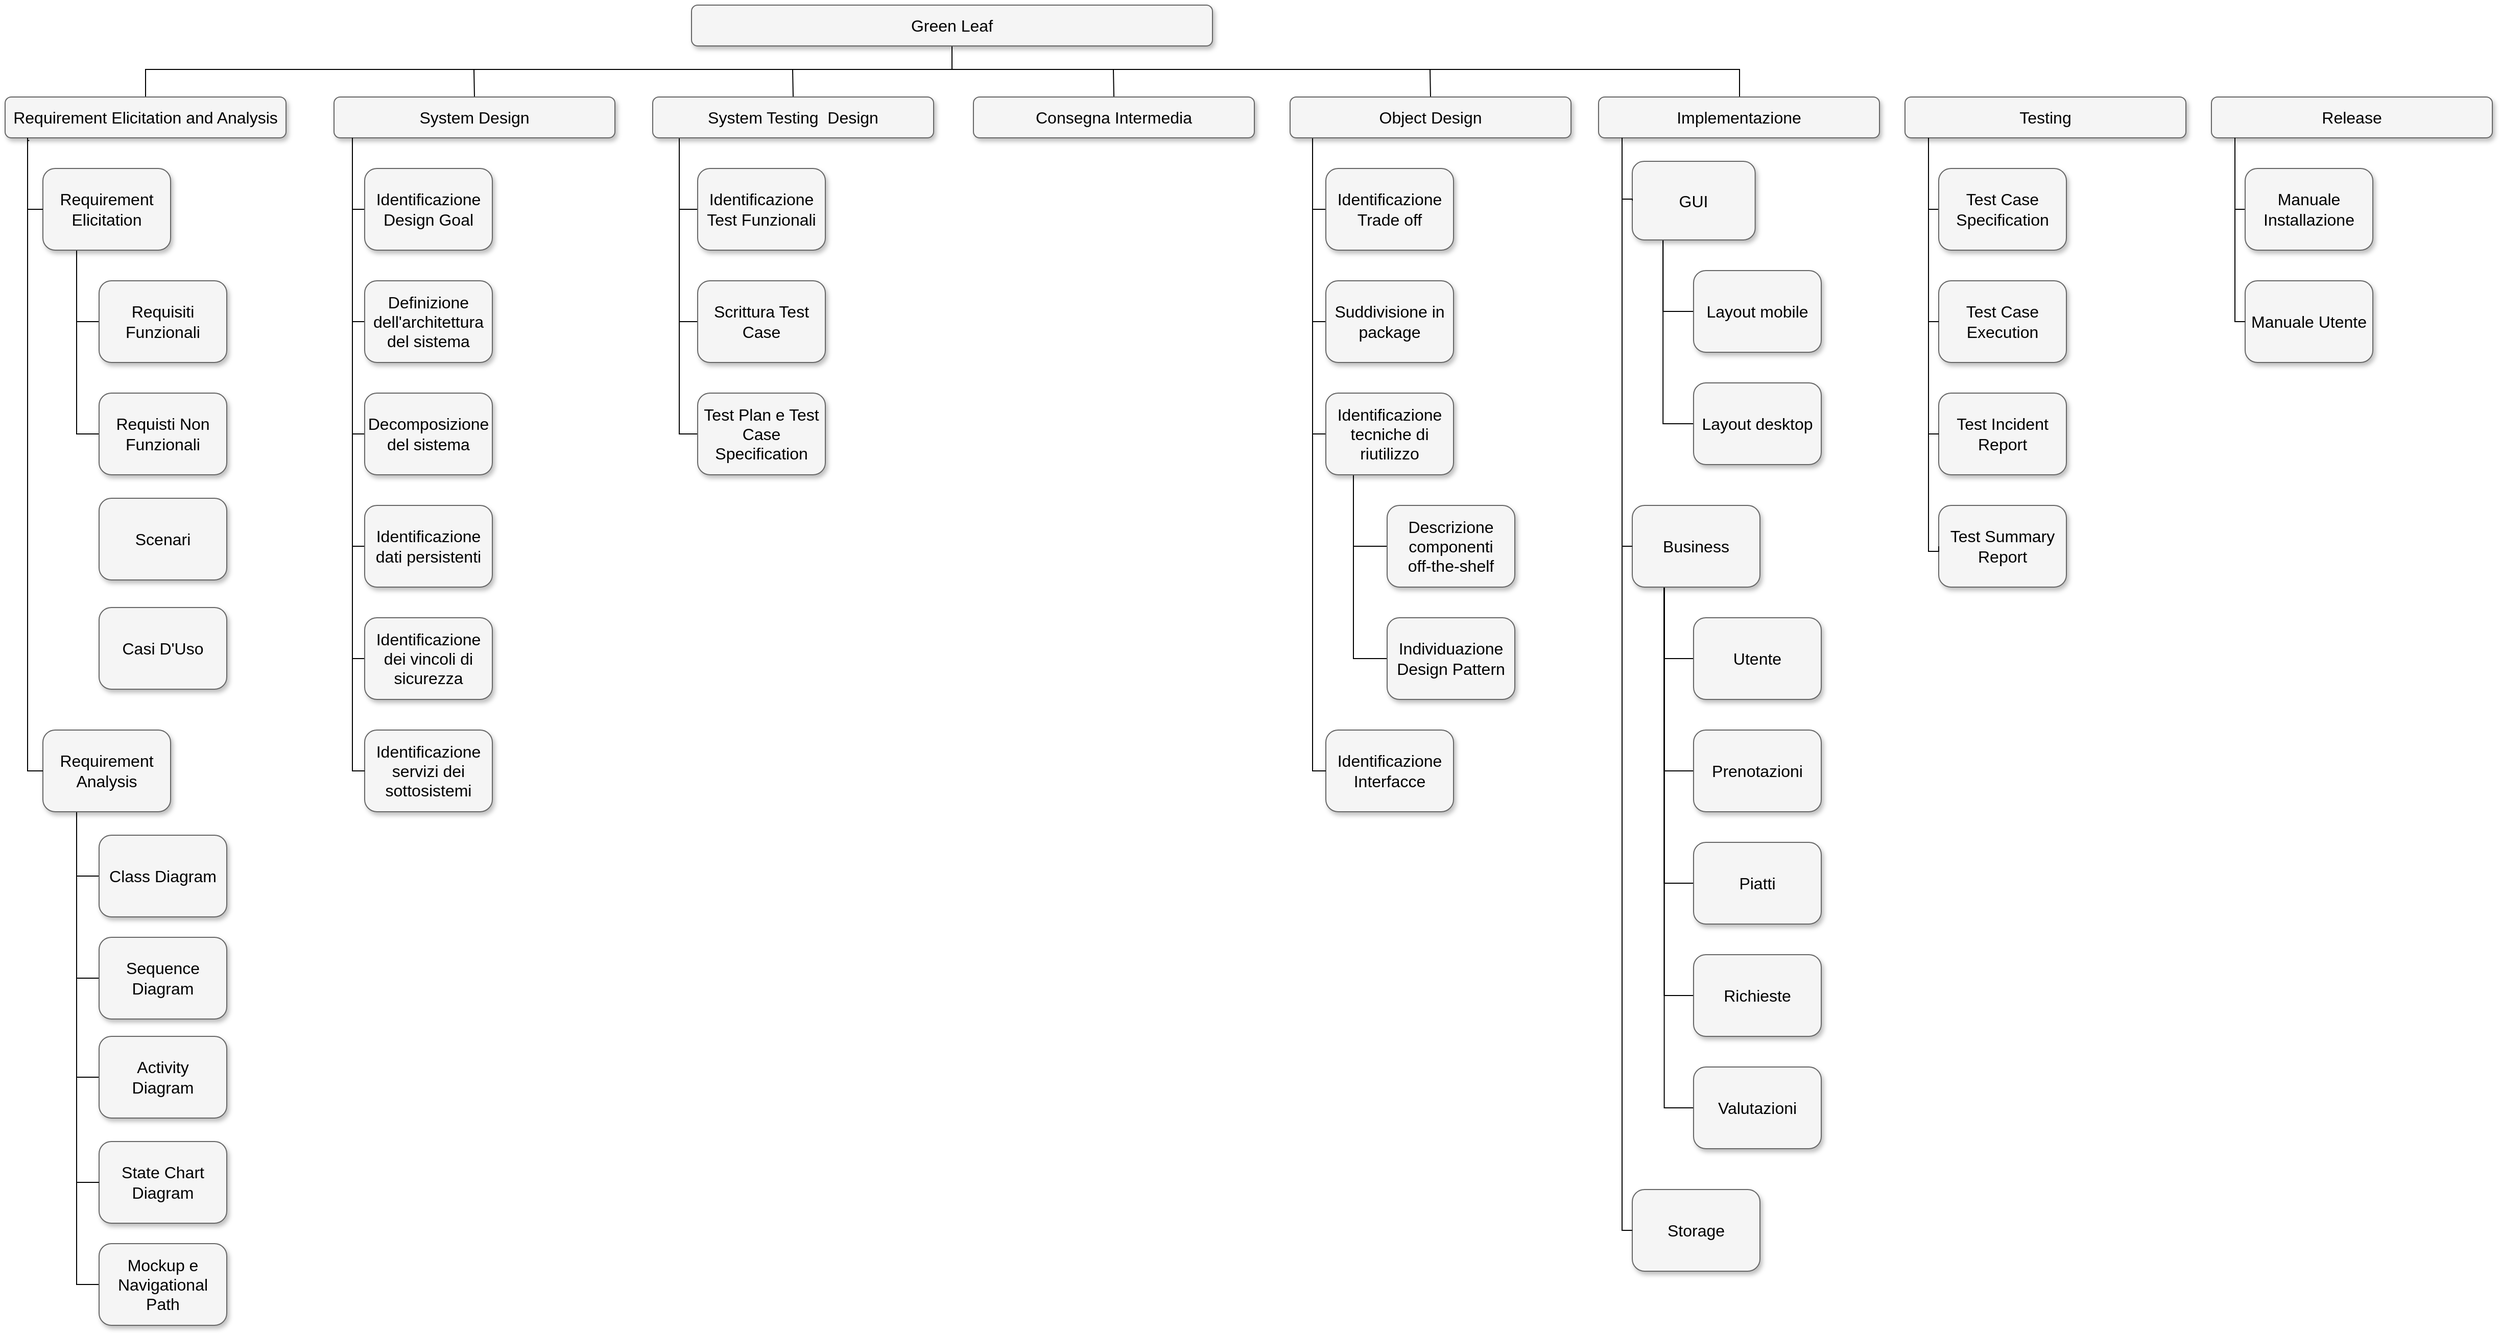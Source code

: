 <mxfile version="20.5.3" type="device"><diagram name="Page-1" id="b98fa263-6416-c6ec-5b7d-78bf54ef71d0"><mxGraphModel dx="1577" dy="982" grid="1" gridSize="10" guides="1" tooltips="1" connect="1" arrows="1" fold="1" page="1" pageScale="1.5" pageWidth="1654" pageHeight="1169" background="#ffffff" math="0" shadow="0"><root><mxCell id="0" style=";html=1;"/><mxCell id="1" style=";html=1;" parent="0"/><mxCell id="QLeLLPufpNtnHvHfmXkB-13" style="edgeStyle=orthogonalEdgeStyle;rounded=0;orthogonalLoop=1;jettySize=auto;html=1;exitX=0.5;exitY=1;exitDx=0;exitDy=0;endArrow=none;endFill=0;" parent="1" source="303ed1de8c2c98b4-4" target="303ed1de8c2c98b4-8" edge="1"><mxGeometry relative="1" as="geometry"><Array as="points"><mxPoint x="947" y="273"/><mxPoint x="1718" y="273"/></Array></mxGeometry></mxCell><mxCell id="QLeLLPufpNtnHvHfmXkB-15" style="edgeStyle=orthogonalEdgeStyle;rounded=0;orthogonalLoop=1;jettySize=auto;html=1;exitX=0.5;exitY=1;exitDx=0;exitDy=0;entryX=0.5;entryY=0;entryDx=0;entryDy=0;endArrow=none;endFill=0;" parent="1" source="303ed1de8c2c98b4-4" target="303ed1de8c2c98b4-7" edge="1"><mxGeometry relative="1" as="geometry"><Array as="points"><mxPoint x="947" y="273"/><mxPoint x="158" y="273"/></Array></mxGeometry></mxCell><mxCell id="303ed1de8c2c98b4-4" value="Green Leaf" style="whiteSpace=wrap;html=1;rounded=1;shadow=1;strokeWidth=1;fontSize=16;align=center;fillColor=#f5f5f5;strokeColor=#666666;" parent="1" vertex="1"><mxGeometry x="692" y="210" width="510" height="40" as="geometry"/></mxCell><mxCell id="KwDoxbNSl7BmqgGzG9u1-25" style="edgeStyle=orthogonalEdgeStyle;rounded=0;orthogonalLoop=1;jettySize=auto;html=1;exitX=0.5;exitY=0;exitDx=0;exitDy=0;endArrow=none;endFill=0;" edge="1" parent="1" source="303ed1de8c2c98b4-5"><mxGeometry relative="1" as="geometry"><mxPoint x="479" y="273" as="targetPoint"/></mxGeometry></mxCell><mxCell id="303ed1de8c2c98b4-5" value="System Design" style="whiteSpace=wrap;html=1;rounded=1;shadow=1;strokeWidth=1;fontSize=16;align=center;fillColor=#f5f5f5;strokeColor=#666666;" parent="1" vertex="1"><mxGeometry x="342" y="300" width="275" height="40" as="geometry"/></mxCell><mxCell id="KwDoxbNSl7BmqgGzG9u1-32" style="edgeStyle=orthogonalEdgeStyle;rounded=0;orthogonalLoop=1;jettySize=auto;html=1;exitX=0.5;exitY=0;exitDx=0;exitDy=0;endArrow=none;endFill=0;" edge="1" parent="1" source="303ed1de8c2c98b4-6"><mxGeometry relative="1" as="geometry"><mxPoint x="1415" y="273" as="targetPoint"/></mxGeometry></mxCell><mxCell id="303ed1de8c2c98b4-7" value="Requirement Elicitation and Analysis" style="whiteSpace=wrap;html=1;rounded=1;shadow=1;strokeWidth=1;fontSize=16;align=center;fillColor=#f5f5f5;strokeColor=#666666;" parent="1" vertex="1"><mxGeometry x="20" y="300" width="275" height="40" as="geometry"/></mxCell><mxCell id="303ed1de8c2c98b4-8" value="Implementazione" style="whiteSpace=wrap;html=1;rounded=1;shadow=1;strokeWidth=1;fontSize=16;align=center;fillColor=#f5f5f5;strokeColor=#666666;" parent="1" vertex="1"><mxGeometry x="1580" y="300" width="275" height="40" as="geometry"/></mxCell><mxCell id="303ed1de8c2c98b4-9" value="Testing" style="whiteSpace=wrap;html=1;rounded=1;shadow=1;strokeWidth=1;fontSize=16;align=center;fillColor=#f5f5f5;strokeColor=#666666;" parent="1" vertex="1"><mxGeometry x="1880" y="300" width="275" height="40" as="geometry"/></mxCell><mxCell id="ctWxwHYvUhG39G6u4QSS-8" style="edgeStyle=orthogonalEdgeStyle;rounded=0;orthogonalLoop=1;jettySize=auto;html=1;exitX=0.25;exitY=1;exitDx=0;exitDy=0;entryX=0;entryY=0.5;entryDx=0;entryDy=0;endArrow=none;endFill=0;" parent="1" source="303ed1de8c2c98b4-15" target="303ed1de8c2c98b4-69" edge="1"><mxGeometry relative="1" as="geometry"><Array as="points"><mxPoint x="90" y="450"/><mxPoint x="90" y="630"/></Array></mxGeometry></mxCell><mxCell id="303ed1de8c2c98b4-15" value="Requirement&lt;br&gt;Elicitation" style="whiteSpace=wrap;html=1;rounded=1;shadow=1;strokeWidth=1;fontSize=16;align=center;fillColor=#f5f5f5;strokeColor=#666666;" parent="1" vertex="1"><mxGeometry x="57" y="370" width="125" height="80" as="geometry"/></mxCell><mxCell id="303ed1de8c2c98b4-69" value="Requisti Non Funzionali" style="whiteSpace=wrap;html=1;rounded=1;shadow=1;strokeWidth=1;fontSize=16;align=center;fillColor=#f5f5f5;strokeColor=#666666;" parent="1" vertex="1"><mxGeometry x="112" y="590" width="125" height="80" as="geometry"/></mxCell><mxCell id="KwDoxbNSl7BmqgGzG9u1-44" style="edgeStyle=orthogonalEdgeStyle;rounded=0;orthogonalLoop=1;jettySize=auto;html=1;exitX=0;exitY=0.5;exitDx=0;exitDy=0;endArrow=none;endFill=0;" edge="1" parent="1" source="303ed1de8c2c98b4-70"><mxGeometry relative="1" as="geometry"><mxPoint x="90" y="520" as="targetPoint"/></mxGeometry></mxCell><mxCell id="303ed1de8c2c98b4-70" value="Requisiti Funzionali" style="whiteSpace=wrap;html=1;rounded=1;shadow=1;strokeWidth=1;fontSize=16;align=center;fillColor=#f5f5f5;strokeColor=#666666;" parent="1" vertex="1"><mxGeometry x="112" y="480" width="125" height="80" as="geometry"/></mxCell><mxCell id="303ed1de8c2c98b4-99" style="edgeStyle=orthogonalEdgeStyle;html=1;startSize=6;endFill=0;endSize=6;strokeWidth=1;fontSize=16;rounded=0;endArrow=none;entryX=0;entryY=0.5;entryDx=0;entryDy=0;" parent="1" source="303ed1de8c2c98b4-7" target="303ed1de8c2c98b4-15" edge="1"><mxGeometry relative="1" as="geometry"><Array as="points"><mxPoint x="42" y="410"/></Array></mxGeometry></mxCell><mxCell id="ctWxwHYvUhG39G6u4QSS-23" style="edgeStyle=orthogonalEdgeStyle;rounded=0;orthogonalLoop=1;jettySize=auto;html=1;exitX=0.25;exitY=1;exitDx=0;exitDy=0;entryX=0;entryY=0.5;entryDx=0;entryDy=0;endArrow=none;endFill=0;" parent="1" source="ctWxwHYvUhG39G6u4QSS-10" target="ctWxwHYvUhG39G6u4QSS-22" edge="1"><mxGeometry relative="1" as="geometry"><Array as="points"><mxPoint x="90" y="1000"/><mxPoint x="90" y="1463"/></Array></mxGeometry></mxCell><mxCell id="ctWxwHYvUhG39G6u4QSS-10" value="Requirement&lt;br&gt;Analysis" style="whiteSpace=wrap;html=1;rounded=1;shadow=1;strokeWidth=1;fontSize=16;align=center;fillColor=#f5f5f5;strokeColor=#666666;" parent="1" vertex="1"><mxGeometry x="57" y="920" width="125" height="80" as="geometry"/></mxCell><mxCell id="ctWxwHYvUhG39G6u4QSS-11" style="edgeStyle=orthogonalEdgeStyle;html=1;startSize=6;endFill=0;endSize=6;strokeWidth=1;fontSize=16;rounded=0;endArrow=none;entryX=0;entryY=0.5;entryDx=0;entryDy=0;exitX=0.086;exitY=1.066;exitDx=0;exitDy=0;exitPerimeter=0;" parent="1" source="303ed1de8c2c98b4-7" target="ctWxwHYvUhG39G6u4QSS-10" edge="1"><mxGeometry relative="1" as="geometry"><Array as="points"><mxPoint x="42" y="343"/><mxPoint x="42" y="960"/></Array><mxPoint x="32.0" y="430" as="sourcePoint"/><mxPoint x="47.0" y="500" as="targetPoint"/></mxGeometry></mxCell><mxCell id="ctWxwHYvUhG39G6u4QSS-12" value="Casi D'Uso" style="whiteSpace=wrap;html=1;rounded=1;shadow=1;strokeWidth=1;fontSize=16;align=center;fillColor=#f5f5f5;strokeColor=#666666;" parent="1" vertex="1"><mxGeometry x="112" y="800" width="125" height="80" as="geometry"/></mxCell><mxCell id="ctWxwHYvUhG39G6u4QSS-13" value="Scenari" style="whiteSpace=wrap;html=1;rounded=1;shadow=1;strokeWidth=1;fontSize=16;align=center;fillColor=#f5f5f5;strokeColor=#666666;" parent="1" vertex="1"><mxGeometry x="112" y="693" width="125" height="80" as="geometry"/></mxCell><mxCell id="KwDoxbNSl7BmqgGzG9u1-39" style="edgeStyle=orthogonalEdgeStyle;rounded=0;orthogonalLoop=1;jettySize=auto;html=1;exitX=0;exitY=0.5;exitDx=0;exitDy=0;endArrow=none;endFill=0;" edge="1" parent="1" source="ctWxwHYvUhG39G6u4QSS-14"><mxGeometry relative="1" as="geometry"><mxPoint x="90" y="1163" as="targetPoint"/></mxGeometry></mxCell><mxCell id="ctWxwHYvUhG39G6u4QSS-14" value="Sequence Diagram" style="whiteSpace=wrap;html=1;rounded=1;shadow=1;strokeWidth=1;fontSize=16;align=center;fillColor=#f5f5f5;strokeColor=#666666;" parent="1" vertex="1"><mxGeometry x="112" y="1123" width="125" height="80" as="geometry"/></mxCell><mxCell id="KwDoxbNSl7BmqgGzG9u1-37" style="edgeStyle=orthogonalEdgeStyle;rounded=0;orthogonalLoop=1;jettySize=auto;html=1;exitX=0;exitY=0.5;exitDx=0;exitDy=0;endArrow=none;endFill=0;" edge="1" parent="1" source="ctWxwHYvUhG39G6u4QSS-15"><mxGeometry relative="1" as="geometry"><mxPoint x="90" y="1063" as="targetPoint"/></mxGeometry></mxCell><mxCell id="ctWxwHYvUhG39G6u4QSS-15" value="Class Diagram" style="whiteSpace=wrap;html=1;rounded=1;shadow=1;strokeWidth=1;fontSize=16;align=center;fillColor=#f5f5f5;strokeColor=#666666;" parent="1" vertex="1"><mxGeometry x="112" y="1023" width="125" height="80" as="geometry"/></mxCell><mxCell id="ctWxwHYvUhG39G6u4QSS-20" value="State Chart Diagram" style="whiteSpace=wrap;html=1;rounded=1;shadow=1;strokeWidth=1;fontSize=16;align=center;fillColor=#f5f5f5;strokeColor=#666666;" parent="1" vertex="1"><mxGeometry x="112" y="1323" width="125" height="80" as="geometry"/></mxCell><mxCell id="ctWxwHYvUhG39G6u4QSS-22" value="Mockup e Navigational Path" style="whiteSpace=wrap;html=1;rounded=1;shadow=1;strokeWidth=1;fontSize=16;align=center;fillColor=#f5f5f5;strokeColor=#666666;" parent="1" vertex="1"><mxGeometry x="112" y="1423" width="125" height="80" as="geometry"/></mxCell><mxCell id="KwDoxbNSl7BmqgGzG9u1-68" style="edgeStyle=orthogonalEdgeStyle;rounded=0;orthogonalLoop=1;jettySize=auto;html=1;exitX=0;exitY=0.5;exitDx=0;exitDy=0;endArrow=none;endFill=0;" edge="1" parent="1" source="ctWxwHYvUhG39G6u4QSS-29"><mxGeometry relative="1" as="geometry"><mxPoint x="360" y="410" as="targetPoint"/></mxGeometry></mxCell><mxCell id="ctWxwHYvUhG39G6u4QSS-29" value="Identificazione Design Goal" style="whiteSpace=wrap;html=1;rounded=1;shadow=1;strokeWidth=1;fontSize=16;align=center;fillColor=#f5f5f5;strokeColor=#666666;" parent="1" vertex="1"><mxGeometry x="372" y="370" width="125" height="80" as="geometry"/></mxCell><mxCell id="KwDoxbNSl7BmqgGzG9u1-70" style="edgeStyle=orthogonalEdgeStyle;rounded=0;orthogonalLoop=1;jettySize=auto;html=1;exitX=0;exitY=0.5;exitDx=0;exitDy=0;endArrow=none;endFill=0;" edge="1" parent="1" source="ctWxwHYvUhG39G6u4QSS-30"><mxGeometry relative="1" as="geometry"><mxPoint x="360" y="520" as="targetPoint"/></mxGeometry></mxCell><mxCell id="ctWxwHYvUhG39G6u4QSS-30" value="Definizione dell'architettura del sistema" style="whiteSpace=wrap;html=1;rounded=1;shadow=1;strokeWidth=1;fontSize=16;align=center;fillColor=#f5f5f5;strokeColor=#666666;" parent="1" vertex="1"><mxGeometry x="372" y="480" width="125" height="80" as="geometry"/></mxCell><mxCell id="KwDoxbNSl7BmqgGzG9u1-72" style="edgeStyle=orthogonalEdgeStyle;rounded=0;orthogonalLoop=1;jettySize=auto;html=1;exitX=0;exitY=0.5;exitDx=0;exitDy=0;endArrow=none;endFill=0;" edge="1" parent="1" source="ctWxwHYvUhG39G6u4QSS-31"><mxGeometry relative="1" as="geometry"><mxPoint x="360" y="630" as="targetPoint"/></mxGeometry></mxCell><mxCell id="ctWxwHYvUhG39G6u4QSS-31" value="Decomposizione del sistema" style="whiteSpace=wrap;html=1;rounded=1;shadow=1;strokeWidth=1;fontSize=16;align=center;fillColor=#f5f5f5;strokeColor=#666666;" parent="1" vertex="1"><mxGeometry x="372" y="590" width="125" height="80" as="geometry"/></mxCell><mxCell id="KwDoxbNSl7BmqgGzG9u1-74" style="edgeStyle=orthogonalEdgeStyle;rounded=0;orthogonalLoop=1;jettySize=auto;html=1;exitX=0;exitY=0.5;exitDx=0;exitDy=0;endArrow=none;endFill=0;" edge="1" parent="1" source="ctWxwHYvUhG39G6u4QSS-32"><mxGeometry relative="1" as="geometry"><mxPoint x="360" y="740" as="targetPoint"/></mxGeometry></mxCell><mxCell id="ctWxwHYvUhG39G6u4QSS-32" value="Identificazione dati persistenti" style="whiteSpace=wrap;html=1;rounded=1;shadow=1;strokeWidth=1;fontSize=16;align=center;fillColor=#f5f5f5;strokeColor=#666666;" parent="1" vertex="1"><mxGeometry x="372" y="700" width="125" height="80" as="geometry"/></mxCell><mxCell id="KwDoxbNSl7BmqgGzG9u1-78" style="edgeStyle=orthogonalEdgeStyle;rounded=0;orthogonalLoop=1;jettySize=auto;html=1;exitX=0;exitY=0.5;exitDx=0;exitDy=0;endArrow=none;endFill=0;" edge="1" parent="1" source="ctWxwHYvUhG39G6u4QSS-33"><mxGeometry relative="1" as="geometry"><mxPoint x="360" y="850" as="targetPoint"/></mxGeometry></mxCell><mxCell id="ctWxwHYvUhG39G6u4QSS-33" value="Identificazione dei vincoli di sicurezza" style="whiteSpace=wrap;html=1;rounded=1;shadow=1;strokeWidth=1;fontSize=16;align=center;fillColor=#f5f5f5;strokeColor=#666666;" parent="1" vertex="1"><mxGeometry x="372" y="810" width="125" height="80" as="geometry"/></mxCell><mxCell id="ctWxwHYvUhG39G6u4QSS-34" value="Identificazione servizi dei sottosistemi" style="whiteSpace=wrap;html=1;rounded=1;shadow=1;strokeWidth=1;fontSize=16;align=center;fillColor=#f5f5f5;strokeColor=#666666;" parent="1" vertex="1"><mxGeometry x="372" y="920" width="125" height="80" as="geometry"/></mxCell><mxCell id="ctWxwHYvUhG39G6u4QSS-42" style="edgeStyle=orthogonalEdgeStyle;html=1;startSize=6;endFill=0;endSize=6;strokeWidth=1;fontSize=16;rounded=0;endArrow=none;entryX=0;entryY=0.5;entryDx=0;entryDy=0;" parent="1" target="ctWxwHYvUhG39G6u4QSS-34" edge="1" source="303ed1de8c2c98b4-5"><mxGeometry relative="1" as="geometry"><Array as="points"><mxPoint x="360" y="960"/></Array><mxPoint x="361.999" y="350" as="sourcePoint"/><mxPoint x="372" y="860" as="targetPoint"/></mxGeometry></mxCell><mxCell id="KwDoxbNSl7BmqgGzG9u1-56" style="edgeStyle=orthogonalEdgeStyle;rounded=0;orthogonalLoop=1;jettySize=auto;html=1;exitX=0;exitY=0.5;exitDx=0;exitDy=0;endArrow=none;endFill=0;" edge="1" parent="1" source="ctWxwHYvUhG39G6u4QSS-44"><mxGeometry relative="1" as="geometry"><mxPoint x="1300" y="410" as="targetPoint"/></mxGeometry></mxCell><mxCell id="ctWxwHYvUhG39G6u4QSS-44" value="Identificazione Trade off" style="whiteSpace=wrap;html=1;rounded=1;shadow=1;strokeWidth=1;fontSize=16;align=center;fillColor=#f5f5f5;strokeColor=#666666;" parent="1" vertex="1"><mxGeometry x="1313" y="370" width="125" height="80" as="geometry"/></mxCell><mxCell id="KwDoxbNSl7BmqgGzG9u1-58" style="edgeStyle=orthogonalEdgeStyle;rounded=0;orthogonalLoop=1;jettySize=auto;html=1;exitX=0;exitY=0.5;exitDx=0;exitDy=0;endArrow=none;endFill=0;" edge="1" parent="1" source="ctWxwHYvUhG39G6u4QSS-45"><mxGeometry relative="1" as="geometry"><mxPoint x="1300" y="520" as="targetPoint"/></mxGeometry></mxCell><mxCell id="ctWxwHYvUhG39G6u4QSS-45" value="Suddivisione in package" style="whiteSpace=wrap;html=1;rounded=1;shadow=1;strokeWidth=1;fontSize=16;align=center;fillColor=#f5f5f5;strokeColor=#666666;" parent="1" vertex="1"><mxGeometry x="1313" y="480" width="125" height="80" as="geometry"/></mxCell><mxCell id="ctWxwHYvUhG39G6u4QSS-56" style="edgeStyle=orthogonalEdgeStyle;rounded=0;orthogonalLoop=1;jettySize=auto;html=1;exitX=0.25;exitY=1;exitDx=0;exitDy=0;entryX=0;entryY=0.5;entryDx=0;entryDy=0;endArrow=none;endFill=0;" parent="1" source="ctWxwHYvUhG39G6u4QSS-46" target="ctWxwHYvUhG39G6u4QSS-48" edge="1"><mxGeometry relative="1" as="geometry"><Array as="points"><mxPoint x="1340" y="670"/><mxPoint x="1340" y="850"/></Array></mxGeometry></mxCell><mxCell id="KwDoxbNSl7BmqgGzG9u1-60" style="edgeStyle=orthogonalEdgeStyle;rounded=0;orthogonalLoop=1;jettySize=auto;html=1;exitX=0;exitY=0.5;exitDx=0;exitDy=0;endArrow=none;endFill=0;" edge="1" parent="1" source="ctWxwHYvUhG39G6u4QSS-46"><mxGeometry relative="1" as="geometry"><mxPoint x="1300" y="630" as="targetPoint"/></mxGeometry></mxCell><mxCell id="ctWxwHYvUhG39G6u4QSS-46" value="Identificazione tecniche di riutilizzo" style="whiteSpace=wrap;html=1;rounded=1;shadow=1;strokeWidth=1;fontSize=16;align=center;fillColor=#f5f5f5;strokeColor=#666666;" parent="1" vertex="1"><mxGeometry x="1313" y="590" width="125" height="80" as="geometry"/></mxCell><mxCell id="KwDoxbNSl7BmqgGzG9u1-54" style="edgeStyle=orthogonalEdgeStyle;rounded=0;orthogonalLoop=1;jettySize=auto;html=1;exitX=0;exitY=0.5;exitDx=0;exitDy=0;endArrow=none;endFill=0;" edge="1" parent="1" source="ctWxwHYvUhG39G6u4QSS-47"><mxGeometry relative="1" as="geometry"><mxPoint x="1340" y="740" as="targetPoint"/></mxGeometry></mxCell><mxCell id="ctWxwHYvUhG39G6u4QSS-47" value="Descrizione componenti &lt;br&gt;off-the-shelf" style="whiteSpace=wrap;html=1;rounded=1;shadow=1;strokeWidth=1;fontSize=16;align=center;fillColor=#f5f5f5;strokeColor=#666666;" parent="1" vertex="1"><mxGeometry x="1373" y="700" width="125" height="80" as="geometry"/></mxCell><mxCell id="ctWxwHYvUhG39G6u4QSS-48" value="Individuazione Design Pattern" style="whiteSpace=wrap;html=1;rounded=1;shadow=1;strokeWidth=1;fontSize=16;align=center;fillColor=#f5f5f5;strokeColor=#666666;" parent="1" vertex="1"><mxGeometry x="1373" y="810" width="125" height="80" as="geometry"/></mxCell><mxCell id="ctWxwHYvUhG39G6u4QSS-49" value="Identificazione Interfacce" style="whiteSpace=wrap;html=1;rounded=1;shadow=1;strokeWidth=1;fontSize=16;align=center;fillColor=#f5f5f5;strokeColor=#666666;" parent="1" vertex="1"><mxGeometry x="1313" y="920" width="125" height="80" as="geometry"/></mxCell><mxCell id="ctWxwHYvUhG39G6u4QSS-54" style="edgeStyle=orthogonalEdgeStyle;html=1;startSize=6;endFill=0;endSize=6;strokeWidth=1;fontSize=16;rounded=0;endArrow=none;entryX=0;entryY=0.5;entryDx=0;entryDy=0;" parent="1" target="ctWxwHYvUhG39G6u4QSS-49" edge="1"><mxGeometry relative="1" as="geometry"><Array as="points"><mxPoint x="1300" y="960"/></Array><mxPoint x="1300" y="340" as="sourcePoint"/><mxPoint x="1313" y="860" as="targetPoint"/></mxGeometry></mxCell><mxCell id="ctWxwHYvUhG39G6u4QSS-61" style="edgeStyle=orthogonalEdgeStyle;rounded=0;orthogonalLoop=1;jettySize=auto;html=1;exitX=0.25;exitY=1;exitDx=0;exitDy=0;entryX=0;entryY=0.5;entryDx=0;entryDy=0;endArrow=none;endFill=0;" parent="1" source="ctWxwHYvUhG39G6u4QSS-63" target="ctWxwHYvUhG39G6u4QSS-65" edge="1"><mxGeometry relative="1" as="geometry"/></mxCell><mxCell id="ctWxwHYvUhG39G6u4QSS-62" style="edgeStyle=orthogonalEdgeStyle;rounded=0;orthogonalLoop=1;jettySize=auto;html=1;exitX=0.25;exitY=1;exitDx=0;exitDy=0;entryX=0;entryY=0.5;entryDx=0;entryDy=0;endArrow=none;endFill=0;" parent="1" source="ctWxwHYvUhG39G6u4QSS-63" target="ctWxwHYvUhG39G6u4QSS-64" edge="1"><mxGeometry relative="1" as="geometry"/></mxCell><mxCell id="ctWxwHYvUhG39G6u4QSS-63" value="GUI" style="whiteSpace=wrap;html=1;rounded=1;shadow=1;strokeWidth=1;fontSize=16;align=center;fillColor=#f5f5f5;strokeColor=#666666;" parent="1" vertex="1"><mxGeometry x="1613" y="363" width="120.31" height="77" as="geometry"/></mxCell><mxCell id="ctWxwHYvUhG39G6u4QSS-64" value="Layout mobile" style="whiteSpace=wrap;html=1;rounded=1;shadow=1;strokeWidth=1;fontSize=16;align=center;fillColor=#f5f5f5;strokeColor=#666666;" parent="1" vertex="1"><mxGeometry x="1673" y="470" width="125" height="80" as="geometry"/></mxCell><mxCell id="ctWxwHYvUhG39G6u4QSS-65" value="Layout desktop" style="whiteSpace=wrap;html=1;rounded=1;shadow=1;strokeWidth=1;fontSize=16;align=center;fillColor=#f5f5f5;strokeColor=#666666;" parent="1" vertex="1"><mxGeometry x="1673" y="580" width="125" height="80" as="geometry"/></mxCell><mxCell id="aOxX0tB8OdXUSAvlvv5R-7" style="edgeStyle=orthogonalEdgeStyle;rounded=0;orthogonalLoop=1;jettySize=auto;html=1;exitX=0.25;exitY=1;exitDx=0;exitDy=0;entryX=0;entryY=0.5;entryDx=0;entryDy=0;endArrow=none;endFill=0;" parent="1" source="ctWxwHYvUhG39G6u4QSS-66" target="aOxX0tB8OdXUSAvlvv5R-1" edge="1"><mxGeometry relative="1" as="geometry"/></mxCell><mxCell id="aOxX0tB8OdXUSAvlvv5R-8" style="edgeStyle=orthogonalEdgeStyle;rounded=0;orthogonalLoop=1;jettySize=auto;html=1;exitX=0.25;exitY=1;exitDx=0;exitDy=0;entryX=0;entryY=0.5;entryDx=0;entryDy=0;endArrow=none;endFill=0;" parent="1" source="ctWxwHYvUhG39G6u4QSS-66" target="aOxX0tB8OdXUSAvlvv5R-2" edge="1"><mxGeometry relative="1" as="geometry"/></mxCell><mxCell id="aOxX0tB8OdXUSAvlvv5R-9" style="edgeStyle=orthogonalEdgeStyle;rounded=0;orthogonalLoop=1;jettySize=auto;html=1;exitX=0.25;exitY=1;exitDx=0;exitDy=0;entryX=0;entryY=0.5;entryDx=0;entryDy=0;endArrow=none;endFill=0;" parent="1" source="ctWxwHYvUhG39G6u4QSS-66" target="aOxX0tB8OdXUSAvlvv5R-3" edge="1"><mxGeometry relative="1" as="geometry"/></mxCell><mxCell id="aOxX0tB8OdXUSAvlvv5R-10" style="edgeStyle=orthogonalEdgeStyle;rounded=0;orthogonalLoop=1;jettySize=auto;html=1;exitX=0.25;exitY=1;exitDx=0;exitDy=0;entryX=0;entryY=0.5;entryDx=0;entryDy=0;endArrow=none;endFill=0;" parent="1" source="ctWxwHYvUhG39G6u4QSS-66" target="aOxX0tB8OdXUSAvlvv5R-4" edge="1"><mxGeometry relative="1" as="geometry"/></mxCell><mxCell id="aOxX0tB8OdXUSAvlvv5R-11" style="edgeStyle=orthogonalEdgeStyle;rounded=0;orthogonalLoop=1;jettySize=auto;html=1;exitX=0.25;exitY=1;exitDx=0;exitDy=0;entryX=0;entryY=0.5;entryDx=0;entryDy=0;endArrow=none;endFill=0;" parent="1" source="ctWxwHYvUhG39G6u4QSS-66" target="aOxX0tB8OdXUSAvlvv5R-5" edge="1"><mxGeometry relative="1" as="geometry"/></mxCell><mxCell id="ctWxwHYvUhG39G6u4QSS-66" value="Business" style="whiteSpace=wrap;html=1;rounded=1;shadow=1;strokeWidth=1;fontSize=16;align=center;fillColor=#f5f5f5;strokeColor=#666666;" parent="1" vertex="1"><mxGeometry x="1613" y="700" width="125" height="80" as="geometry"/></mxCell><mxCell id="ctWxwHYvUhG39G6u4QSS-68" style="edgeStyle=orthogonalEdgeStyle;html=1;startSize=6;endFill=0;endSize=6;strokeWidth=1;fontSize=16;rounded=0;endArrow=none;entryX=0;entryY=0.5;entryDx=0;entryDy=0;" parent="1" target="ctWxwHYvUhG39G6u4QSS-63" edge="1"><mxGeometry relative="1" as="geometry"><Array as="points"><mxPoint x="1603" y="400"/></Array><mxPoint x="1602.999" y="340" as="sourcePoint"/><mxPoint x="1613" y="520" as="targetPoint"/></mxGeometry></mxCell><mxCell id="ctWxwHYvUhG39G6u4QSS-72" style="edgeStyle=orthogonalEdgeStyle;html=1;startSize=6;endFill=0;endSize=6;strokeWidth=1;fontSize=16;rounded=0;endArrow=none;entryX=0;entryY=0.5;entryDx=0;entryDy=0;" parent="1" target="ctWxwHYvUhG39G6u4QSS-66" edge="1"><mxGeometry relative="1" as="geometry"><Array as="points"><mxPoint x="1603" y="740"/></Array><mxPoint x="1602.999" y="340" as="sourcePoint"/><mxPoint x="1613" y="400" as="targetPoint"/></mxGeometry></mxCell><mxCell id="ctWxwHYvUhG39G6u4QSS-73" style="edgeStyle=orthogonalEdgeStyle;html=1;startSize=6;endFill=0;endSize=6;strokeWidth=1;fontSize=16;rounded=0;endArrow=none;entryX=0;entryY=0.5;entryDx=0;entryDy=0;" parent="1" target="ctWxwHYvUhG39G6u4QSS-74" edge="1"><mxGeometry relative="1" as="geometry"><Array as="points"><mxPoint x="1903" y="410"/></Array><mxPoint x="1902.999" y="340" as="sourcePoint"/><mxPoint x="1917.94" y="410" as="targetPoint"/></mxGeometry></mxCell><mxCell id="ctWxwHYvUhG39G6u4QSS-74" value="Test Case Specification" style="whiteSpace=wrap;html=1;rounded=1;shadow=1;strokeWidth=1;fontSize=16;align=center;fillColor=#f5f5f5;strokeColor=#666666;" parent="1" vertex="1"><mxGeometry x="1913" y="370" width="125" height="80" as="geometry"/></mxCell><mxCell id="ctWxwHYvUhG39G6u4QSS-75" value="Test Case Execution" style="whiteSpace=wrap;html=1;rounded=1;shadow=1;strokeWidth=1;fontSize=16;align=center;fillColor=#f5f5f5;strokeColor=#666666;" parent="1" vertex="1"><mxGeometry x="1913" y="480" width="125" height="80" as="geometry"/></mxCell><mxCell id="ctWxwHYvUhG39G6u4QSS-76" value="Test Incident Report" style="whiteSpace=wrap;html=1;rounded=1;shadow=1;strokeWidth=1;fontSize=16;align=center;fillColor=#f5f5f5;strokeColor=#666666;" parent="1" vertex="1"><mxGeometry x="1913" y="590" width="125" height="80" as="geometry"/></mxCell><mxCell id="ctWxwHYvUhG39G6u4QSS-77" style="edgeStyle=orthogonalEdgeStyle;html=1;startSize=6;endFill=0;endSize=6;strokeWidth=1;fontSize=16;rounded=0;endArrow=none;entryX=0;entryY=0.5;entryDx=0;entryDy=0;" parent="1" target="ctWxwHYvUhG39G6u4QSS-75" edge="1"><mxGeometry relative="1" as="geometry"><Array as="points"><mxPoint x="1903" y="520"/></Array><mxPoint x="1902.999" y="340" as="sourcePoint"/><mxPoint x="1913" y="410" as="targetPoint"/></mxGeometry></mxCell><mxCell id="ctWxwHYvUhG39G6u4QSS-78" style="edgeStyle=orthogonalEdgeStyle;html=1;startSize=6;endFill=0;endSize=6;strokeWidth=1;fontSize=16;rounded=0;endArrow=none;entryX=0;entryY=0.5;entryDx=0;entryDy=0;" parent="1" target="ctWxwHYvUhG39G6u4QSS-76" edge="1"><mxGeometry relative="1" as="geometry"><Array as="points"><mxPoint x="1903" y="630"/></Array><mxPoint x="1902.999" y="340" as="sourcePoint"/><mxPoint x="1913" y="520" as="targetPoint"/></mxGeometry></mxCell><mxCell id="aOxX0tB8OdXUSAvlvv5R-1" value="Utente" style="whiteSpace=wrap;html=1;rounded=1;shadow=1;strokeWidth=1;fontSize=16;align=center;fillColor=#f5f5f5;strokeColor=#666666;" parent="1" vertex="1"><mxGeometry x="1673" y="810" width="125" height="80" as="geometry"/></mxCell><mxCell id="aOxX0tB8OdXUSAvlvv5R-2" value="Prenotazioni" style="whiteSpace=wrap;html=1;rounded=1;shadow=1;strokeWidth=1;fontSize=16;align=center;fillColor=#f5f5f5;strokeColor=#666666;" parent="1" vertex="1"><mxGeometry x="1673" y="920" width="125" height="80" as="geometry"/></mxCell><mxCell id="aOxX0tB8OdXUSAvlvv5R-3" value="Piatti" style="whiteSpace=wrap;html=1;rounded=1;shadow=1;strokeWidth=1;fontSize=16;align=center;fillColor=#f5f5f5;strokeColor=#666666;" parent="1" vertex="1"><mxGeometry x="1673" y="1030" width="125" height="80" as="geometry"/></mxCell><mxCell id="aOxX0tB8OdXUSAvlvv5R-4" value="Richieste" style="whiteSpace=wrap;html=1;rounded=1;shadow=1;strokeWidth=1;fontSize=16;align=center;fillColor=#f5f5f5;strokeColor=#666666;" parent="1" vertex="1"><mxGeometry x="1673" y="1140" width="125" height="80" as="geometry"/></mxCell><mxCell id="aOxX0tB8OdXUSAvlvv5R-5" value="Valutazioni" style="whiteSpace=wrap;html=1;rounded=1;shadow=1;strokeWidth=1;fontSize=16;align=center;fillColor=#f5f5f5;strokeColor=#666666;" parent="1" vertex="1"><mxGeometry x="1673" y="1250" width="125" height="80" as="geometry"/></mxCell><mxCell id="aOxX0tB8OdXUSAvlvv5R-6" value="Storage" style="whiteSpace=wrap;html=1;rounded=1;shadow=1;strokeWidth=1;fontSize=16;align=center;fillColor=#f5f5f5;strokeColor=#666666;" parent="1" vertex="1"><mxGeometry x="1613" y="1370" width="125" height="80" as="geometry"/></mxCell><mxCell id="aOxX0tB8OdXUSAvlvv5R-12" style="edgeStyle=orthogonalEdgeStyle;html=1;startSize=6;endFill=0;endSize=6;strokeWidth=1;fontSize=16;rounded=0;endArrow=none;entryX=0;entryY=0.5;entryDx=0;entryDy=0;" parent="1" target="aOxX0tB8OdXUSAvlvv5R-6" edge="1"><mxGeometry relative="1" as="geometry"><Array as="points"><mxPoint x="1603" y="1410"/></Array><mxPoint x="1602.999" y="340" as="sourcePoint"/><mxPoint x="1613" y="740" as="targetPoint"/></mxGeometry></mxCell><mxCell id="QLeLLPufpNtnHvHfmXkB-1" value="Test Summary Report" style="whiteSpace=wrap;html=1;rounded=1;shadow=1;strokeWidth=1;fontSize=16;align=center;fillColor=#f5f5f5;strokeColor=#666666;" parent="1" vertex="1"><mxGeometry x="1913" y="700" width="125" height="80" as="geometry"/></mxCell><mxCell id="QLeLLPufpNtnHvHfmXkB-2" style="edgeStyle=orthogonalEdgeStyle;html=1;startSize=6;endFill=0;endSize=6;strokeWidth=1;fontSize=16;rounded=0;endArrow=none;entryX=0;entryY=0.5;entryDx=0;entryDy=0;" parent="1" target="QLeLLPufpNtnHvHfmXkB-1" edge="1"><mxGeometry relative="1" as="geometry"><Array as="points"><mxPoint x="1903" y="745"/></Array><mxPoint x="1902.999" y="455" as="sourcePoint"/><mxPoint x="1913" y="635" as="targetPoint"/></mxGeometry></mxCell><mxCell id="QLeLLPufpNtnHvHfmXkB-5" value="Release" style="whiteSpace=wrap;html=1;rounded=1;shadow=1;strokeWidth=1;fontSize=16;align=center;fillColor=#f5f5f5;strokeColor=#666666;" parent="1" vertex="1"><mxGeometry x="2180" y="300" width="275" height="40" as="geometry"/></mxCell><mxCell id="QLeLLPufpNtnHvHfmXkB-8" style="edgeStyle=orthogonalEdgeStyle;html=1;startSize=6;endFill=0;endSize=6;strokeWidth=1;fontSize=16;rounded=0;endArrow=none;entryX=0;entryY=0.5;entryDx=0;entryDy=0;" parent="1" target="QLeLLPufpNtnHvHfmXkB-9" edge="1"><mxGeometry relative="1" as="geometry"><Array as="points"><mxPoint x="2203" y="410"/></Array><mxPoint x="2202.999" y="340" as="sourcePoint"/><mxPoint x="2217.94" y="410" as="targetPoint"/></mxGeometry></mxCell><mxCell id="QLeLLPufpNtnHvHfmXkB-9" value="Manuale Installazione" style="whiteSpace=wrap;html=1;rounded=1;shadow=1;strokeWidth=1;fontSize=16;align=center;fillColor=#f5f5f5;strokeColor=#666666;" parent="1" vertex="1"><mxGeometry x="2213" y="370" width="125" height="80" as="geometry"/></mxCell><mxCell id="QLeLLPufpNtnHvHfmXkB-10" value="Manuale Utente" style="whiteSpace=wrap;html=1;rounded=1;shadow=1;strokeWidth=1;fontSize=16;align=center;fillColor=#f5f5f5;strokeColor=#666666;" parent="1" vertex="1"><mxGeometry x="2213" y="480" width="125" height="80" as="geometry"/></mxCell><mxCell id="QLeLLPufpNtnHvHfmXkB-11" style="edgeStyle=orthogonalEdgeStyle;html=1;startSize=6;endFill=0;endSize=6;strokeWidth=1;fontSize=16;rounded=0;endArrow=none;entryX=0;entryY=0.5;entryDx=0;entryDy=0;" parent="1" target="QLeLLPufpNtnHvHfmXkB-10" edge="1"><mxGeometry relative="1" as="geometry"><Array as="points"><mxPoint x="2203" y="520"/></Array><mxPoint x="2202.999" y="340" as="sourcePoint"/><mxPoint x="2213" y="410" as="targetPoint"/></mxGeometry></mxCell><mxCell id="KwDoxbNSl7BmqgGzG9u1-41" style="edgeStyle=orthogonalEdgeStyle;rounded=0;orthogonalLoop=1;jettySize=auto;html=1;exitX=0;exitY=0.5;exitDx=0;exitDy=0;endArrow=none;endFill=0;" edge="1" parent="1" source="KwDoxbNSl7BmqgGzG9u1-5"><mxGeometry relative="1" as="geometry"><mxPoint x="90" y="1260" as="targetPoint"/></mxGeometry></mxCell><mxCell id="KwDoxbNSl7BmqgGzG9u1-5" value="Activity&lt;br&gt;Diagram" style="whiteSpace=wrap;html=1;rounded=1;shadow=1;strokeWidth=1;fontSize=16;align=center;fillColor=#f5f5f5;strokeColor=#666666;" vertex="1" parent="1"><mxGeometry x="112" y="1220" width="125" height="80" as="geometry"/></mxCell><mxCell id="KwDoxbNSl7BmqgGzG9u1-17" style="edgeStyle=orthogonalEdgeStyle;rounded=0;orthogonalLoop=1;jettySize=auto;html=1;exitX=0.25;exitY=1;exitDx=0;exitDy=0;endArrow=none;endFill=0;entryX=0;entryY=0.5;entryDx=0;entryDy=0;" edge="1" parent="1" source="KwDoxbNSl7BmqgGzG9u1-10" target="KwDoxbNSl7BmqgGzG9u1-15"><mxGeometry relative="1" as="geometry"><mxPoint x="722.526" y="733" as="targetPoint"/><Array as="points"><mxPoint x="680" y="340"/><mxPoint x="680" y="630"/></Array></mxGeometry></mxCell><mxCell id="KwDoxbNSl7BmqgGzG9u1-28" style="edgeStyle=orthogonalEdgeStyle;rounded=0;orthogonalLoop=1;jettySize=auto;html=1;exitX=0.5;exitY=0;exitDx=0;exitDy=0;endArrow=none;endFill=0;" edge="1" parent="1" source="KwDoxbNSl7BmqgGzG9u1-10"><mxGeometry relative="1" as="geometry"><mxPoint x="791" y="273" as="targetPoint"/></mxGeometry></mxCell><mxCell id="KwDoxbNSl7BmqgGzG9u1-10" value="System Testing&amp;nbsp; Design" style="whiteSpace=wrap;html=1;rounded=1;shadow=1;strokeWidth=1;fontSize=16;align=center;fillColor=#f5f5f5;strokeColor=#666666;" vertex="1" parent="1"><mxGeometry x="654" y="300" width="275" height="40" as="geometry"/></mxCell><mxCell id="KwDoxbNSl7BmqgGzG9u1-30" style="edgeStyle=orthogonalEdgeStyle;rounded=0;orthogonalLoop=1;jettySize=auto;html=1;exitX=0.5;exitY=0;exitDx=0;exitDy=0;endArrow=none;endFill=0;" edge="1" parent="1" source="KwDoxbNSl7BmqgGzG9u1-11"><mxGeometry relative="1" as="geometry"><mxPoint x="1105" y="273" as="targetPoint"/></mxGeometry></mxCell><mxCell id="KwDoxbNSl7BmqgGzG9u1-11" value="Consegna Intermedia" style="whiteSpace=wrap;html=1;rounded=1;shadow=1;strokeWidth=1;fontSize=16;align=center;fillColor=#f5f5f5;strokeColor=#666666;" vertex="1" parent="1"><mxGeometry x="968" y="300" width="275" height="40" as="geometry"/></mxCell><mxCell id="KwDoxbNSl7BmqgGzG9u1-48" style="edgeStyle=orthogonalEdgeStyle;rounded=0;orthogonalLoop=1;jettySize=auto;html=1;exitX=0;exitY=0.5;exitDx=0;exitDy=0;endArrow=none;endFill=0;" edge="1" parent="1" source="KwDoxbNSl7BmqgGzG9u1-12"><mxGeometry relative="1" as="geometry"><mxPoint x="680" y="410" as="targetPoint"/></mxGeometry></mxCell><mxCell id="KwDoxbNSl7BmqgGzG9u1-12" value="Identificazione Test Funzionali" style="whiteSpace=wrap;html=1;rounded=1;shadow=1;strokeWidth=1;fontSize=16;align=center;fillColor=#f5f5f5;strokeColor=#666666;" vertex="1" parent="1"><mxGeometry x="698" y="370" width="125" height="80" as="geometry"/></mxCell><mxCell id="KwDoxbNSl7BmqgGzG9u1-52" style="edgeStyle=orthogonalEdgeStyle;rounded=0;orthogonalLoop=1;jettySize=auto;html=1;exitX=0;exitY=0.5;exitDx=0;exitDy=0;endArrow=none;endFill=0;" edge="1" parent="1" source="KwDoxbNSl7BmqgGzG9u1-13"><mxGeometry relative="1" as="geometry"><mxPoint x="680" y="520" as="targetPoint"/></mxGeometry></mxCell><mxCell id="KwDoxbNSl7BmqgGzG9u1-13" value="Scrittura Test Case" style="whiteSpace=wrap;html=1;rounded=1;shadow=1;strokeWidth=1;fontSize=16;align=center;fillColor=#f5f5f5;strokeColor=#666666;" vertex="1" parent="1"><mxGeometry x="698" y="480" width="125" height="80" as="geometry"/></mxCell><mxCell id="KwDoxbNSl7BmqgGzG9u1-15" value="Test Plan e Test Case Specification" style="whiteSpace=wrap;html=1;rounded=1;shadow=1;strokeWidth=1;fontSize=16;align=center;fillColor=#f5f5f5;strokeColor=#666666;" vertex="1" parent="1"><mxGeometry x="698" y="590" width="125" height="80" as="geometry"/></mxCell><mxCell id="KwDoxbNSl7BmqgGzG9u1-42" value="" style="endArrow=none;html=1;rounded=0;exitX=0;exitY=0.5;exitDx=0;exitDy=0;" edge="1" parent="1" source="ctWxwHYvUhG39G6u4QSS-20"><mxGeometry width="50" height="50" relative="1" as="geometry"><mxPoint x="110" y="1360" as="sourcePoint"/><mxPoint x="90" y="1363" as="targetPoint"/></mxGeometry></mxCell><mxCell id="303ed1de8c2c98b4-6" value="Object Design" style="whiteSpace=wrap;html=1;rounded=1;shadow=1;strokeWidth=1;fontSize=16;align=center;fillColor=#f5f5f5;strokeColor=#666666;" parent="1" vertex="1"><mxGeometry x="1278" y="300" width="275" height="40" as="geometry"/></mxCell></root></mxGraphModel></diagram></mxfile>